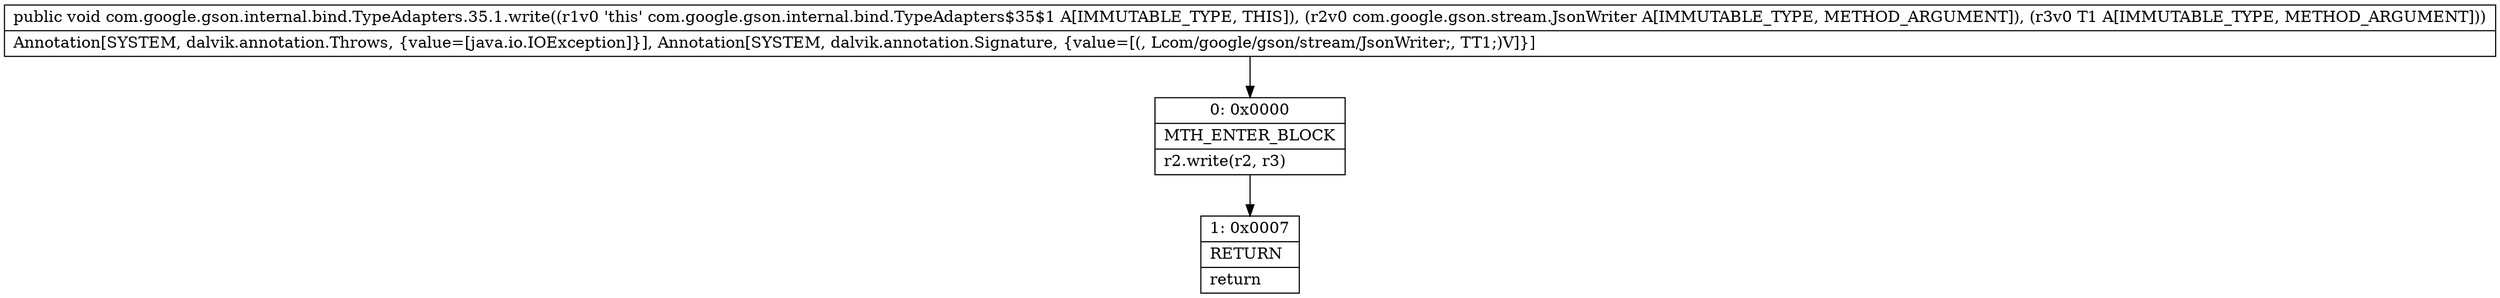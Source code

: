 digraph "CFG forcom.google.gson.internal.bind.TypeAdapters.35.1.write(Lcom\/google\/gson\/stream\/JsonWriter;Ljava\/lang\/Object;)V" {
Node_0 [shape=record,label="{0\:\ 0x0000|MTH_ENTER_BLOCK\l|r2.write(r2, r3)\l}"];
Node_1 [shape=record,label="{1\:\ 0x0007|RETURN\l|return\l}"];
MethodNode[shape=record,label="{public void com.google.gson.internal.bind.TypeAdapters.35.1.write((r1v0 'this' com.google.gson.internal.bind.TypeAdapters$35$1 A[IMMUTABLE_TYPE, THIS]), (r2v0 com.google.gson.stream.JsonWriter A[IMMUTABLE_TYPE, METHOD_ARGUMENT]), (r3v0 T1 A[IMMUTABLE_TYPE, METHOD_ARGUMENT]))  | Annotation[SYSTEM, dalvik.annotation.Throws, \{value=[java.io.IOException]\}], Annotation[SYSTEM, dalvik.annotation.Signature, \{value=[(, Lcom\/google\/gson\/stream\/JsonWriter;, TT1;)V]\}]\l}"];
MethodNode -> Node_0;
Node_0 -> Node_1;
}


